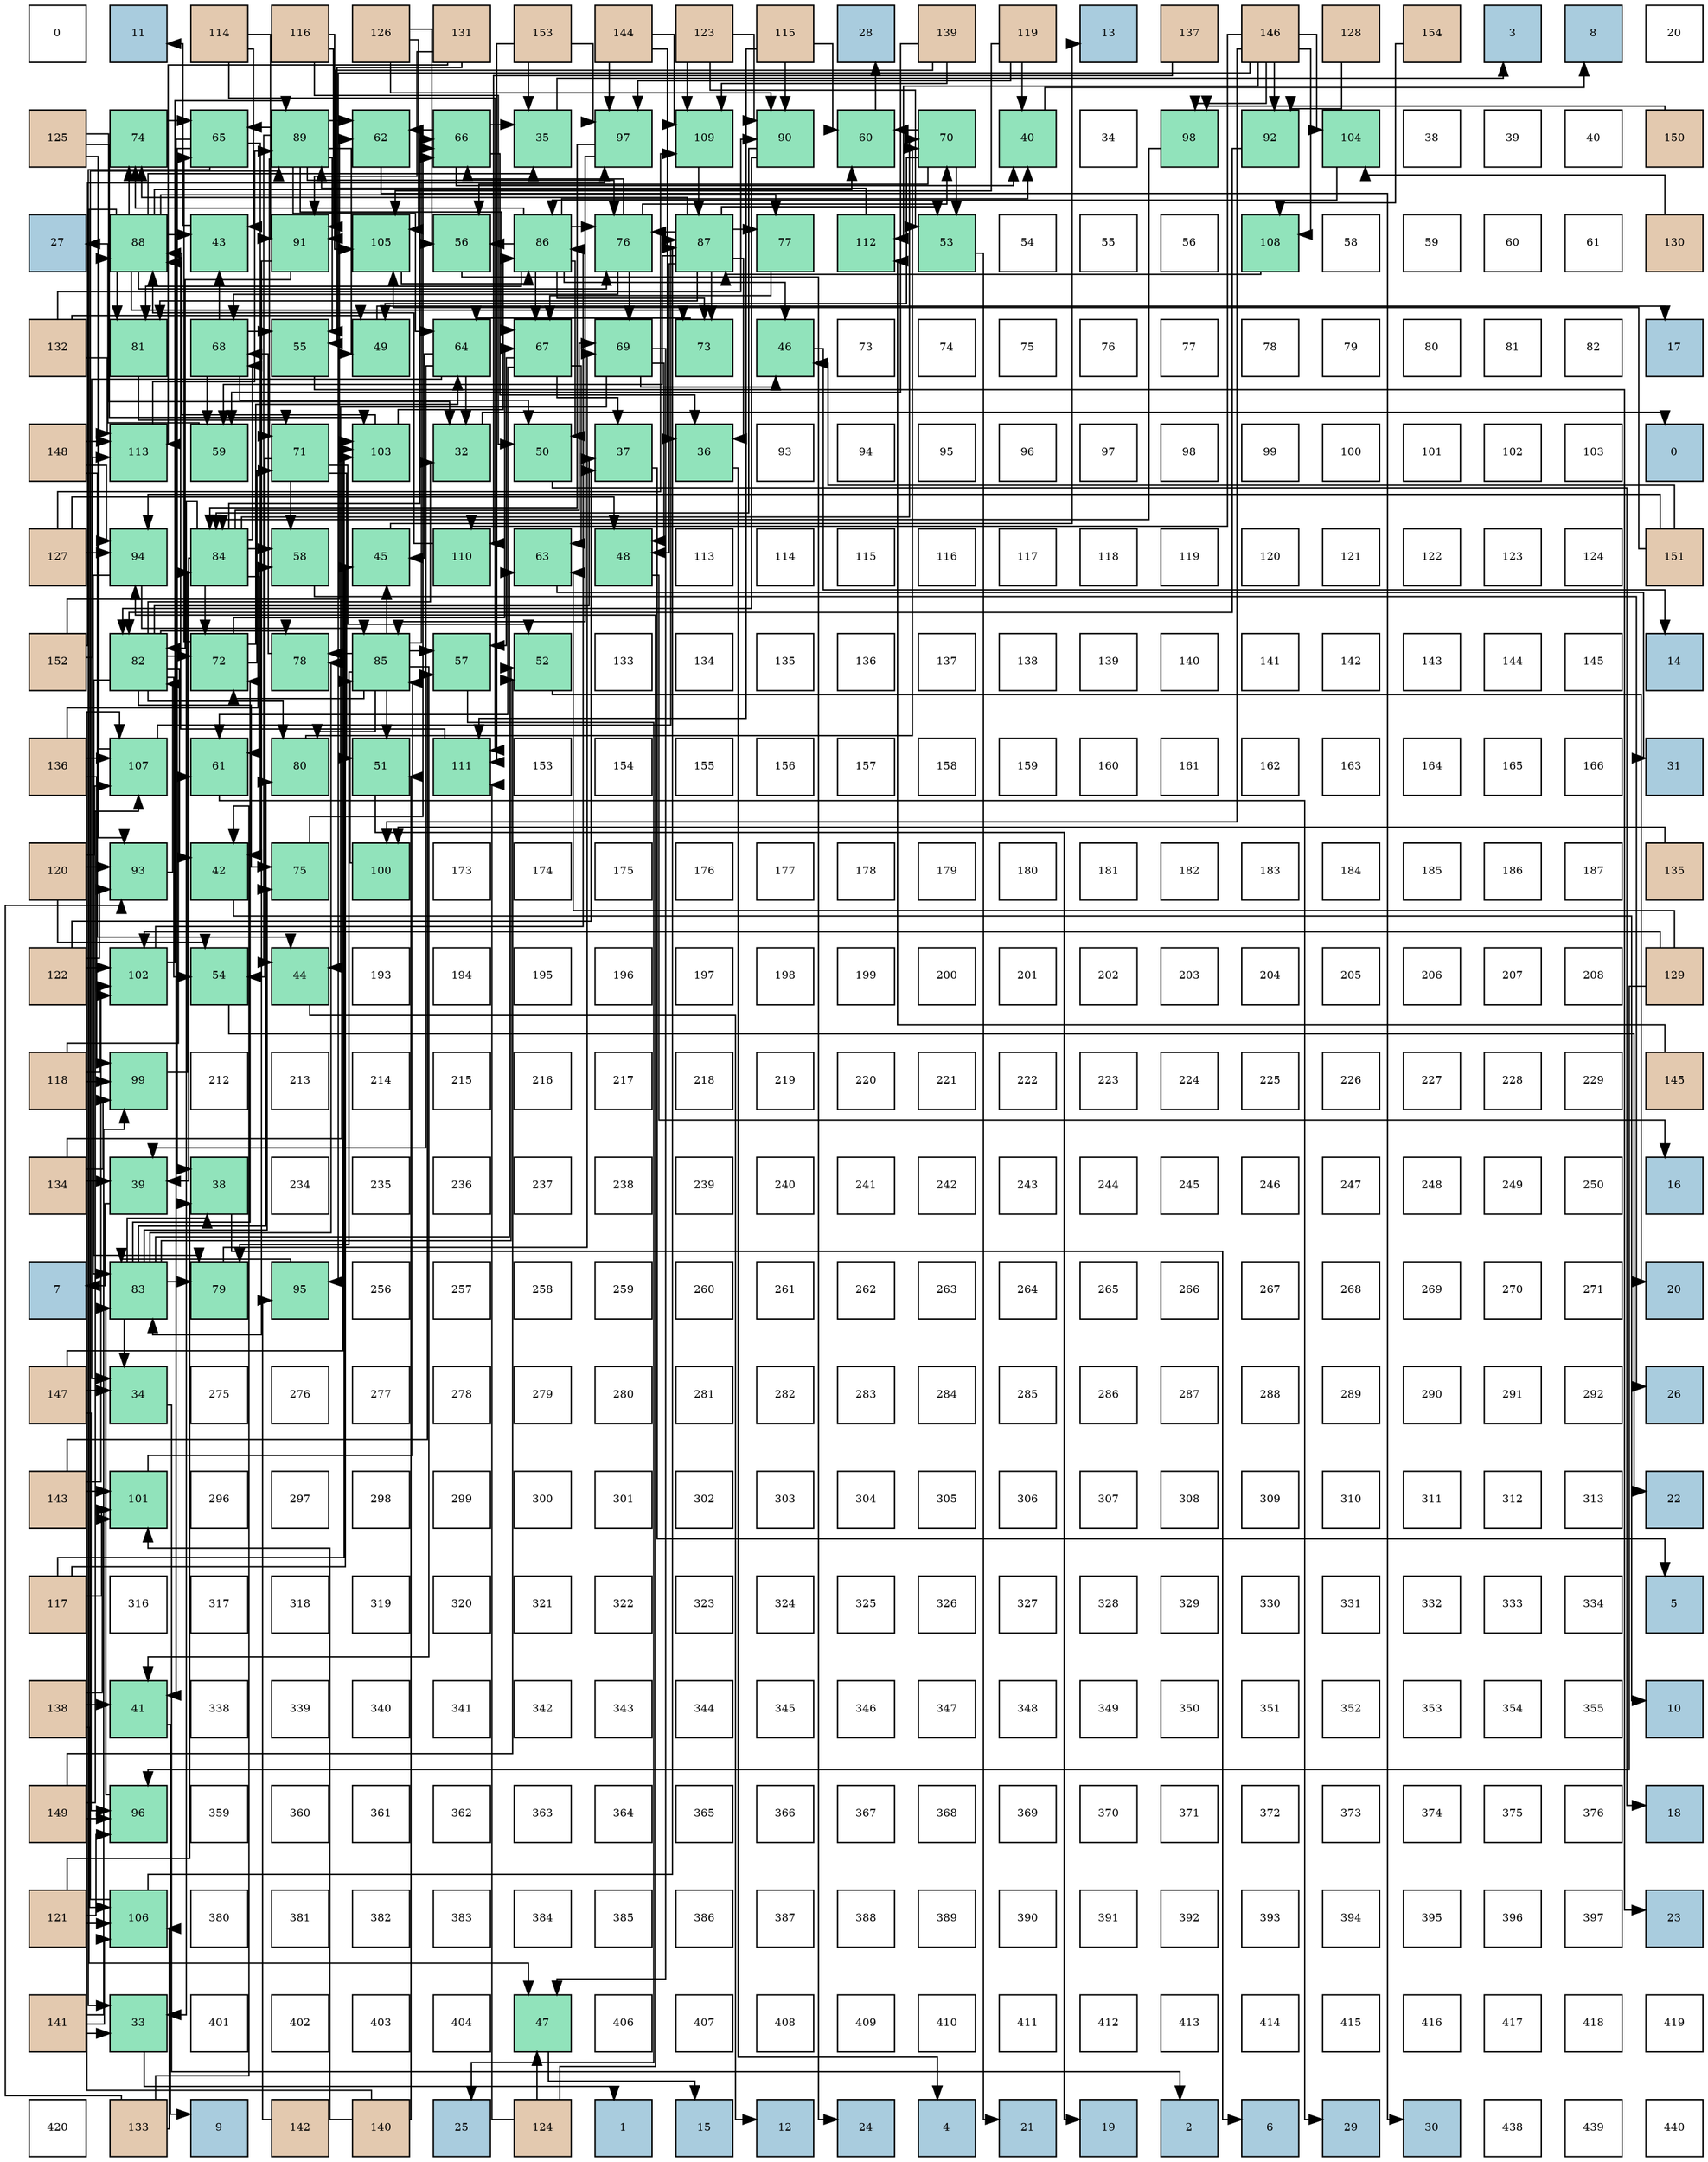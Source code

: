 digraph layout{
 rankdir=TB;
 splines=ortho;
 node [style=filled shape=square fixedsize=true width=0.6];
0[label="0", fontsize=8, fillcolor="#ffffff"];
1[label="11", fontsize=8, fillcolor="#a9ccde"];
2[label="114", fontsize=8, fillcolor="#e3c9af"];
3[label="116", fontsize=8, fillcolor="#e3c9af"];
4[label="126", fontsize=8, fillcolor="#e3c9af"];
5[label="131", fontsize=8, fillcolor="#e3c9af"];
6[label="153", fontsize=8, fillcolor="#e3c9af"];
7[label="144", fontsize=8, fillcolor="#e3c9af"];
8[label="123", fontsize=8, fillcolor="#e3c9af"];
9[label="115", fontsize=8, fillcolor="#e3c9af"];
10[label="28", fontsize=8, fillcolor="#a9ccde"];
11[label="139", fontsize=8, fillcolor="#e3c9af"];
12[label="119", fontsize=8, fillcolor="#e3c9af"];
13[label="13", fontsize=8, fillcolor="#a9ccde"];
14[label="137", fontsize=8, fillcolor="#e3c9af"];
15[label="146", fontsize=8, fillcolor="#e3c9af"];
16[label="128", fontsize=8, fillcolor="#e3c9af"];
17[label="154", fontsize=8, fillcolor="#e3c9af"];
18[label="3", fontsize=8, fillcolor="#a9ccde"];
19[label="8", fontsize=8, fillcolor="#a9ccde"];
20[label="20", fontsize=8, fillcolor="#ffffff"];
21[label="125", fontsize=8, fillcolor="#e3c9af"];
22[label="74", fontsize=8, fillcolor="#91e3bb"];
23[label="65", fontsize=8, fillcolor="#91e3bb"];
24[label="89", fontsize=8, fillcolor="#91e3bb"];
25[label="62", fontsize=8, fillcolor="#91e3bb"];
26[label="66", fontsize=8, fillcolor="#91e3bb"];
27[label="35", fontsize=8, fillcolor="#91e3bb"];
28[label="97", fontsize=8, fillcolor="#91e3bb"];
29[label="109", fontsize=8, fillcolor="#91e3bb"];
30[label="90", fontsize=8, fillcolor="#91e3bb"];
31[label="60", fontsize=8, fillcolor="#91e3bb"];
32[label="70", fontsize=8, fillcolor="#91e3bb"];
33[label="40", fontsize=8, fillcolor="#91e3bb"];
34[label="34", fontsize=8, fillcolor="#ffffff"];
35[label="98", fontsize=8, fillcolor="#91e3bb"];
36[label="92", fontsize=8, fillcolor="#91e3bb"];
37[label="104", fontsize=8, fillcolor="#91e3bb"];
38[label="38", fontsize=8, fillcolor="#ffffff"];
39[label="39", fontsize=8, fillcolor="#ffffff"];
40[label="40", fontsize=8, fillcolor="#ffffff"];
41[label="150", fontsize=8, fillcolor="#e3c9af"];
42[label="27", fontsize=8, fillcolor="#a9ccde"];
43[label="88", fontsize=8, fillcolor="#91e3bb"];
44[label="43", fontsize=8, fillcolor="#91e3bb"];
45[label="91", fontsize=8, fillcolor="#91e3bb"];
46[label="105", fontsize=8, fillcolor="#91e3bb"];
47[label="56", fontsize=8, fillcolor="#91e3bb"];
48[label="86", fontsize=8, fillcolor="#91e3bb"];
49[label="76", fontsize=8, fillcolor="#91e3bb"];
50[label="87", fontsize=8, fillcolor="#91e3bb"];
51[label="77", fontsize=8, fillcolor="#91e3bb"];
52[label="112", fontsize=8, fillcolor="#91e3bb"];
53[label="53", fontsize=8, fillcolor="#91e3bb"];
54[label="54", fontsize=8, fillcolor="#ffffff"];
55[label="55", fontsize=8, fillcolor="#ffffff"];
56[label="56", fontsize=8, fillcolor="#ffffff"];
57[label="108", fontsize=8, fillcolor="#91e3bb"];
58[label="58", fontsize=8, fillcolor="#ffffff"];
59[label="59", fontsize=8, fillcolor="#ffffff"];
60[label="60", fontsize=8, fillcolor="#ffffff"];
61[label="61", fontsize=8, fillcolor="#ffffff"];
62[label="130", fontsize=8, fillcolor="#e3c9af"];
63[label="132", fontsize=8, fillcolor="#e3c9af"];
64[label="81", fontsize=8, fillcolor="#91e3bb"];
65[label="68", fontsize=8, fillcolor="#91e3bb"];
66[label="55", fontsize=8, fillcolor="#91e3bb"];
67[label="49", fontsize=8, fillcolor="#91e3bb"];
68[label="64", fontsize=8, fillcolor="#91e3bb"];
69[label="67", fontsize=8, fillcolor="#91e3bb"];
70[label="69", fontsize=8, fillcolor="#91e3bb"];
71[label="73", fontsize=8, fillcolor="#91e3bb"];
72[label="46", fontsize=8, fillcolor="#91e3bb"];
73[label="73", fontsize=8, fillcolor="#ffffff"];
74[label="74", fontsize=8, fillcolor="#ffffff"];
75[label="75", fontsize=8, fillcolor="#ffffff"];
76[label="76", fontsize=8, fillcolor="#ffffff"];
77[label="77", fontsize=8, fillcolor="#ffffff"];
78[label="78", fontsize=8, fillcolor="#ffffff"];
79[label="79", fontsize=8, fillcolor="#ffffff"];
80[label="80", fontsize=8, fillcolor="#ffffff"];
81[label="81", fontsize=8, fillcolor="#ffffff"];
82[label="82", fontsize=8, fillcolor="#ffffff"];
83[label="17", fontsize=8, fillcolor="#a9ccde"];
84[label="148", fontsize=8, fillcolor="#e3c9af"];
85[label="113", fontsize=8, fillcolor="#91e3bb"];
86[label="59", fontsize=8, fillcolor="#91e3bb"];
87[label="71", fontsize=8, fillcolor="#91e3bb"];
88[label="103", fontsize=8, fillcolor="#91e3bb"];
89[label="32", fontsize=8, fillcolor="#91e3bb"];
90[label="50", fontsize=8, fillcolor="#91e3bb"];
91[label="37", fontsize=8, fillcolor="#91e3bb"];
92[label="36", fontsize=8, fillcolor="#91e3bb"];
93[label="93", fontsize=8, fillcolor="#ffffff"];
94[label="94", fontsize=8, fillcolor="#ffffff"];
95[label="95", fontsize=8, fillcolor="#ffffff"];
96[label="96", fontsize=8, fillcolor="#ffffff"];
97[label="97", fontsize=8, fillcolor="#ffffff"];
98[label="98", fontsize=8, fillcolor="#ffffff"];
99[label="99", fontsize=8, fillcolor="#ffffff"];
100[label="100", fontsize=8, fillcolor="#ffffff"];
101[label="101", fontsize=8, fillcolor="#ffffff"];
102[label="102", fontsize=8, fillcolor="#ffffff"];
103[label="103", fontsize=8, fillcolor="#ffffff"];
104[label="0", fontsize=8, fillcolor="#a9ccde"];
105[label="127", fontsize=8, fillcolor="#e3c9af"];
106[label="94", fontsize=8, fillcolor="#91e3bb"];
107[label="84", fontsize=8, fillcolor="#91e3bb"];
108[label="58", fontsize=8, fillcolor="#91e3bb"];
109[label="45", fontsize=8, fillcolor="#91e3bb"];
110[label="110", fontsize=8, fillcolor="#91e3bb"];
111[label="63", fontsize=8, fillcolor="#91e3bb"];
112[label="48", fontsize=8, fillcolor="#91e3bb"];
113[label="113", fontsize=8, fillcolor="#ffffff"];
114[label="114", fontsize=8, fillcolor="#ffffff"];
115[label="115", fontsize=8, fillcolor="#ffffff"];
116[label="116", fontsize=8, fillcolor="#ffffff"];
117[label="117", fontsize=8, fillcolor="#ffffff"];
118[label="118", fontsize=8, fillcolor="#ffffff"];
119[label="119", fontsize=8, fillcolor="#ffffff"];
120[label="120", fontsize=8, fillcolor="#ffffff"];
121[label="121", fontsize=8, fillcolor="#ffffff"];
122[label="122", fontsize=8, fillcolor="#ffffff"];
123[label="123", fontsize=8, fillcolor="#ffffff"];
124[label="124", fontsize=8, fillcolor="#ffffff"];
125[label="151", fontsize=8, fillcolor="#e3c9af"];
126[label="152", fontsize=8, fillcolor="#e3c9af"];
127[label="82", fontsize=8, fillcolor="#91e3bb"];
128[label="72", fontsize=8, fillcolor="#91e3bb"];
129[label="78", fontsize=8, fillcolor="#91e3bb"];
130[label="85", fontsize=8, fillcolor="#91e3bb"];
131[label="57", fontsize=8, fillcolor="#91e3bb"];
132[label="52", fontsize=8, fillcolor="#91e3bb"];
133[label="133", fontsize=8, fillcolor="#ffffff"];
134[label="134", fontsize=8, fillcolor="#ffffff"];
135[label="135", fontsize=8, fillcolor="#ffffff"];
136[label="136", fontsize=8, fillcolor="#ffffff"];
137[label="137", fontsize=8, fillcolor="#ffffff"];
138[label="138", fontsize=8, fillcolor="#ffffff"];
139[label="139", fontsize=8, fillcolor="#ffffff"];
140[label="140", fontsize=8, fillcolor="#ffffff"];
141[label="141", fontsize=8, fillcolor="#ffffff"];
142[label="142", fontsize=8, fillcolor="#ffffff"];
143[label="143", fontsize=8, fillcolor="#ffffff"];
144[label="144", fontsize=8, fillcolor="#ffffff"];
145[label="145", fontsize=8, fillcolor="#ffffff"];
146[label="14", fontsize=8, fillcolor="#a9ccde"];
147[label="136", fontsize=8, fillcolor="#e3c9af"];
148[label="107", fontsize=8, fillcolor="#91e3bb"];
149[label="61", fontsize=8, fillcolor="#91e3bb"];
150[label="80", fontsize=8, fillcolor="#91e3bb"];
151[label="51", fontsize=8, fillcolor="#91e3bb"];
152[label="111", fontsize=8, fillcolor="#91e3bb"];
153[label="153", fontsize=8, fillcolor="#ffffff"];
154[label="154", fontsize=8, fillcolor="#ffffff"];
155[label="155", fontsize=8, fillcolor="#ffffff"];
156[label="156", fontsize=8, fillcolor="#ffffff"];
157[label="157", fontsize=8, fillcolor="#ffffff"];
158[label="158", fontsize=8, fillcolor="#ffffff"];
159[label="159", fontsize=8, fillcolor="#ffffff"];
160[label="160", fontsize=8, fillcolor="#ffffff"];
161[label="161", fontsize=8, fillcolor="#ffffff"];
162[label="162", fontsize=8, fillcolor="#ffffff"];
163[label="163", fontsize=8, fillcolor="#ffffff"];
164[label="164", fontsize=8, fillcolor="#ffffff"];
165[label="165", fontsize=8, fillcolor="#ffffff"];
166[label="166", fontsize=8, fillcolor="#ffffff"];
167[label="31", fontsize=8, fillcolor="#a9ccde"];
168[label="120", fontsize=8, fillcolor="#e3c9af"];
169[label="93", fontsize=8, fillcolor="#91e3bb"];
170[label="42", fontsize=8, fillcolor="#91e3bb"];
171[label="75", fontsize=8, fillcolor="#91e3bb"];
172[label="100", fontsize=8, fillcolor="#91e3bb"];
173[label="173", fontsize=8, fillcolor="#ffffff"];
174[label="174", fontsize=8, fillcolor="#ffffff"];
175[label="175", fontsize=8, fillcolor="#ffffff"];
176[label="176", fontsize=8, fillcolor="#ffffff"];
177[label="177", fontsize=8, fillcolor="#ffffff"];
178[label="178", fontsize=8, fillcolor="#ffffff"];
179[label="179", fontsize=8, fillcolor="#ffffff"];
180[label="180", fontsize=8, fillcolor="#ffffff"];
181[label="181", fontsize=8, fillcolor="#ffffff"];
182[label="182", fontsize=8, fillcolor="#ffffff"];
183[label="183", fontsize=8, fillcolor="#ffffff"];
184[label="184", fontsize=8, fillcolor="#ffffff"];
185[label="185", fontsize=8, fillcolor="#ffffff"];
186[label="186", fontsize=8, fillcolor="#ffffff"];
187[label="187", fontsize=8, fillcolor="#ffffff"];
188[label="135", fontsize=8, fillcolor="#e3c9af"];
189[label="122", fontsize=8, fillcolor="#e3c9af"];
190[label="102", fontsize=8, fillcolor="#91e3bb"];
191[label="54", fontsize=8, fillcolor="#91e3bb"];
192[label="44", fontsize=8, fillcolor="#91e3bb"];
193[label="193", fontsize=8, fillcolor="#ffffff"];
194[label="194", fontsize=8, fillcolor="#ffffff"];
195[label="195", fontsize=8, fillcolor="#ffffff"];
196[label="196", fontsize=8, fillcolor="#ffffff"];
197[label="197", fontsize=8, fillcolor="#ffffff"];
198[label="198", fontsize=8, fillcolor="#ffffff"];
199[label="199", fontsize=8, fillcolor="#ffffff"];
200[label="200", fontsize=8, fillcolor="#ffffff"];
201[label="201", fontsize=8, fillcolor="#ffffff"];
202[label="202", fontsize=8, fillcolor="#ffffff"];
203[label="203", fontsize=8, fillcolor="#ffffff"];
204[label="204", fontsize=8, fillcolor="#ffffff"];
205[label="205", fontsize=8, fillcolor="#ffffff"];
206[label="206", fontsize=8, fillcolor="#ffffff"];
207[label="207", fontsize=8, fillcolor="#ffffff"];
208[label="208", fontsize=8, fillcolor="#ffffff"];
209[label="129", fontsize=8, fillcolor="#e3c9af"];
210[label="118", fontsize=8, fillcolor="#e3c9af"];
211[label="99", fontsize=8, fillcolor="#91e3bb"];
212[label="212", fontsize=8, fillcolor="#ffffff"];
213[label="213", fontsize=8, fillcolor="#ffffff"];
214[label="214", fontsize=8, fillcolor="#ffffff"];
215[label="215", fontsize=8, fillcolor="#ffffff"];
216[label="216", fontsize=8, fillcolor="#ffffff"];
217[label="217", fontsize=8, fillcolor="#ffffff"];
218[label="218", fontsize=8, fillcolor="#ffffff"];
219[label="219", fontsize=8, fillcolor="#ffffff"];
220[label="220", fontsize=8, fillcolor="#ffffff"];
221[label="221", fontsize=8, fillcolor="#ffffff"];
222[label="222", fontsize=8, fillcolor="#ffffff"];
223[label="223", fontsize=8, fillcolor="#ffffff"];
224[label="224", fontsize=8, fillcolor="#ffffff"];
225[label="225", fontsize=8, fillcolor="#ffffff"];
226[label="226", fontsize=8, fillcolor="#ffffff"];
227[label="227", fontsize=8, fillcolor="#ffffff"];
228[label="228", fontsize=8, fillcolor="#ffffff"];
229[label="229", fontsize=8, fillcolor="#ffffff"];
230[label="145", fontsize=8, fillcolor="#e3c9af"];
231[label="134", fontsize=8, fillcolor="#e3c9af"];
232[label="39", fontsize=8, fillcolor="#91e3bb"];
233[label="38", fontsize=8, fillcolor="#91e3bb"];
234[label="234", fontsize=8, fillcolor="#ffffff"];
235[label="235", fontsize=8, fillcolor="#ffffff"];
236[label="236", fontsize=8, fillcolor="#ffffff"];
237[label="237", fontsize=8, fillcolor="#ffffff"];
238[label="238", fontsize=8, fillcolor="#ffffff"];
239[label="239", fontsize=8, fillcolor="#ffffff"];
240[label="240", fontsize=8, fillcolor="#ffffff"];
241[label="241", fontsize=8, fillcolor="#ffffff"];
242[label="242", fontsize=8, fillcolor="#ffffff"];
243[label="243", fontsize=8, fillcolor="#ffffff"];
244[label="244", fontsize=8, fillcolor="#ffffff"];
245[label="245", fontsize=8, fillcolor="#ffffff"];
246[label="246", fontsize=8, fillcolor="#ffffff"];
247[label="247", fontsize=8, fillcolor="#ffffff"];
248[label="248", fontsize=8, fillcolor="#ffffff"];
249[label="249", fontsize=8, fillcolor="#ffffff"];
250[label="250", fontsize=8, fillcolor="#ffffff"];
251[label="16", fontsize=8, fillcolor="#a9ccde"];
252[label="7", fontsize=8, fillcolor="#a9ccde"];
253[label="83", fontsize=8, fillcolor="#91e3bb"];
254[label="79", fontsize=8, fillcolor="#91e3bb"];
255[label="95", fontsize=8, fillcolor="#91e3bb"];
256[label="256", fontsize=8, fillcolor="#ffffff"];
257[label="257", fontsize=8, fillcolor="#ffffff"];
258[label="258", fontsize=8, fillcolor="#ffffff"];
259[label="259", fontsize=8, fillcolor="#ffffff"];
260[label="260", fontsize=8, fillcolor="#ffffff"];
261[label="261", fontsize=8, fillcolor="#ffffff"];
262[label="262", fontsize=8, fillcolor="#ffffff"];
263[label="263", fontsize=8, fillcolor="#ffffff"];
264[label="264", fontsize=8, fillcolor="#ffffff"];
265[label="265", fontsize=8, fillcolor="#ffffff"];
266[label="266", fontsize=8, fillcolor="#ffffff"];
267[label="267", fontsize=8, fillcolor="#ffffff"];
268[label="268", fontsize=8, fillcolor="#ffffff"];
269[label="269", fontsize=8, fillcolor="#ffffff"];
270[label="270", fontsize=8, fillcolor="#ffffff"];
271[label="271", fontsize=8, fillcolor="#ffffff"];
272[label="20", fontsize=8, fillcolor="#a9ccde"];
273[label="147", fontsize=8, fillcolor="#e3c9af"];
274[label="34", fontsize=8, fillcolor="#91e3bb"];
275[label="275", fontsize=8, fillcolor="#ffffff"];
276[label="276", fontsize=8, fillcolor="#ffffff"];
277[label="277", fontsize=8, fillcolor="#ffffff"];
278[label="278", fontsize=8, fillcolor="#ffffff"];
279[label="279", fontsize=8, fillcolor="#ffffff"];
280[label="280", fontsize=8, fillcolor="#ffffff"];
281[label="281", fontsize=8, fillcolor="#ffffff"];
282[label="282", fontsize=8, fillcolor="#ffffff"];
283[label="283", fontsize=8, fillcolor="#ffffff"];
284[label="284", fontsize=8, fillcolor="#ffffff"];
285[label="285", fontsize=8, fillcolor="#ffffff"];
286[label="286", fontsize=8, fillcolor="#ffffff"];
287[label="287", fontsize=8, fillcolor="#ffffff"];
288[label="288", fontsize=8, fillcolor="#ffffff"];
289[label="289", fontsize=8, fillcolor="#ffffff"];
290[label="290", fontsize=8, fillcolor="#ffffff"];
291[label="291", fontsize=8, fillcolor="#ffffff"];
292[label="292", fontsize=8, fillcolor="#ffffff"];
293[label="26", fontsize=8, fillcolor="#a9ccde"];
294[label="143", fontsize=8, fillcolor="#e3c9af"];
295[label="101", fontsize=8, fillcolor="#91e3bb"];
296[label="296", fontsize=8, fillcolor="#ffffff"];
297[label="297", fontsize=8, fillcolor="#ffffff"];
298[label="298", fontsize=8, fillcolor="#ffffff"];
299[label="299", fontsize=8, fillcolor="#ffffff"];
300[label="300", fontsize=8, fillcolor="#ffffff"];
301[label="301", fontsize=8, fillcolor="#ffffff"];
302[label="302", fontsize=8, fillcolor="#ffffff"];
303[label="303", fontsize=8, fillcolor="#ffffff"];
304[label="304", fontsize=8, fillcolor="#ffffff"];
305[label="305", fontsize=8, fillcolor="#ffffff"];
306[label="306", fontsize=8, fillcolor="#ffffff"];
307[label="307", fontsize=8, fillcolor="#ffffff"];
308[label="308", fontsize=8, fillcolor="#ffffff"];
309[label="309", fontsize=8, fillcolor="#ffffff"];
310[label="310", fontsize=8, fillcolor="#ffffff"];
311[label="311", fontsize=8, fillcolor="#ffffff"];
312[label="312", fontsize=8, fillcolor="#ffffff"];
313[label="313", fontsize=8, fillcolor="#ffffff"];
314[label="22", fontsize=8, fillcolor="#a9ccde"];
315[label="117", fontsize=8, fillcolor="#e3c9af"];
316[label="316", fontsize=8, fillcolor="#ffffff"];
317[label="317", fontsize=8, fillcolor="#ffffff"];
318[label="318", fontsize=8, fillcolor="#ffffff"];
319[label="319", fontsize=8, fillcolor="#ffffff"];
320[label="320", fontsize=8, fillcolor="#ffffff"];
321[label="321", fontsize=8, fillcolor="#ffffff"];
322[label="322", fontsize=8, fillcolor="#ffffff"];
323[label="323", fontsize=8, fillcolor="#ffffff"];
324[label="324", fontsize=8, fillcolor="#ffffff"];
325[label="325", fontsize=8, fillcolor="#ffffff"];
326[label="326", fontsize=8, fillcolor="#ffffff"];
327[label="327", fontsize=8, fillcolor="#ffffff"];
328[label="328", fontsize=8, fillcolor="#ffffff"];
329[label="329", fontsize=8, fillcolor="#ffffff"];
330[label="330", fontsize=8, fillcolor="#ffffff"];
331[label="331", fontsize=8, fillcolor="#ffffff"];
332[label="332", fontsize=8, fillcolor="#ffffff"];
333[label="333", fontsize=8, fillcolor="#ffffff"];
334[label="334", fontsize=8, fillcolor="#ffffff"];
335[label="5", fontsize=8, fillcolor="#a9ccde"];
336[label="138", fontsize=8, fillcolor="#e3c9af"];
337[label="41", fontsize=8, fillcolor="#91e3bb"];
338[label="338", fontsize=8, fillcolor="#ffffff"];
339[label="339", fontsize=8, fillcolor="#ffffff"];
340[label="340", fontsize=8, fillcolor="#ffffff"];
341[label="341", fontsize=8, fillcolor="#ffffff"];
342[label="342", fontsize=8, fillcolor="#ffffff"];
343[label="343", fontsize=8, fillcolor="#ffffff"];
344[label="344", fontsize=8, fillcolor="#ffffff"];
345[label="345", fontsize=8, fillcolor="#ffffff"];
346[label="346", fontsize=8, fillcolor="#ffffff"];
347[label="347", fontsize=8, fillcolor="#ffffff"];
348[label="348", fontsize=8, fillcolor="#ffffff"];
349[label="349", fontsize=8, fillcolor="#ffffff"];
350[label="350", fontsize=8, fillcolor="#ffffff"];
351[label="351", fontsize=8, fillcolor="#ffffff"];
352[label="352", fontsize=8, fillcolor="#ffffff"];
353[label="353", fontsize=8, fillcolor="#ffffff"];
354[label="354", fontsize=8, fillcolor="#ffffff"];
355[label="355", fontsize=8, fillcolor="#ffffff"];
356[label="10", fontsize=8, fillcolor="#a9ccde"];
357[label="149", fontsize=8, fillcolor="#e3c9af"];
358[label="96", fontsize=8, fillcolor="#91e3bb"];
359[label="359", fontsize=8, fillcolor="#ffffff"];
360[label="360", fontsize=8, fillcolor="#ffffff"];
361[label="361", fontsize=8, fillcolor="#ffffff"];
362[label="362", fontsize=8, fillcolor="#ffffff"];
363[label="363", fontsize=8, fillcolor="#ffffff"];
364[label="364", fontsize=8, fillcolor="#ffffff"];
365[label="365", fontsize=8, fillcolor="#ffffff"];
366[label="366", fontsize=8, fillcolor="#ffffff"];
367[label="367", fontsize=8, fillcolor="#ffffff"];
368[label="368", fontsize=8, fillcolor="#ffffff"];
369[label="369", fontsize=8, fillcolor="#ffffff"];
370[label="370", fontsize=8, fillcolor="#ffffff"];
371[label="371", fontsize=8, fillcolor="#ffffff"];
372[label="372", fontsize=8, fillcolor="#ffffff"];
373[label="373", fontsize=8, fillcolor="#ffffff"];
374[label="374", fontsize=8, fillcolor="#ffffff"];
375[label="375", fontsize=8, fillcolor="#ffffff"];
376[label="376", fontsize=8, fillcolor="#ffffff"];
377[label="18", fontsize=8, fillcolor="#a9ccde"];
378[label="121", fontsize=8, fillcolor="#e3c9af"];
379[label="106", fontsize=8, fillcolor="#91e3bb"];
380[label="380", fontsize=8, fillcolor="#ffffff"];
381[label="381", fontsize=8, fillcolor="#ffffff"];
382[label="382", fontsize=8, fillcolor="#ffffff"];
383[label="383", fontsize=8, fillcolor="#ffffff"];
384[label="384", fontsize=8, fillcolor="#ffffff"];
385[label="385", fontsize=8, fillcolor="#ffffff"];
386[label="386", fontsize=8, fillcolor="#ffffff"];
387[label="387", fontsize=8, fillcolor="#ffffff"];
388[label="388", fontsize=8, fillcolor="#ffffff"];
389[label="389", fontsize=8, fillcolor="#ffffff"];
390[label="390", fontsize=8, fillcolor="#ffffff"];
391[label="391", fontsize=8, fillcolor="#ffffff"];
392[label="392", fontsize=8, fillcolor="#ffffff"];
393[label="393", fontsize=8, fillcolor="#ffffff"];
394[label="394", fontsize=8, fillcolor="#ffffff"];
395[label="395", fontsize=8, fillcolor="#ffffff"];
396[label="396", fontsize=8, fillcolor="#ffffff"];
397[label="397", fontsize=8, fillcolor="#ffffff"];
398[label="23", fontsize=8, fillcolor="#a9ccde"];
399[label="141", fontsize=8, fillcolor="#e3c9af"];
400[label="33", fontsize=8, fillcolor="#91e3bb"];
401[label="401", fontsize=8, fillcolor="#ffffff"];
402[label="402", fontsize=8, fillcolor="#ffffff"];
403[label="403", fontsize=8, fillcolor="#ffffff"];
404[label="404", fontsize=8, fillcolor="#ffffff"];
405[label="47", fontsize=8, fillcolor="#91e3bb"];
406[label="406", fontsize=8, fillcolor="#ffffff"];
407[label="407", fontsize=8, fillcolor="#ffffff"];
408[label="408", fontsize=8, fillcolor="#ffffff"];
409[label="409", fontsize=8, fillcolor="#ffffff"];
410[label="410", fontsize=8, fillcolor="#ffffff"];
411[label="411", fontsize=8, fillcolor="#ffffff"];
412[label="412", fontsize=8, fillcolor="#ffffff"];
413[label="413", fontsize=8, fillcolor="#ffffff"];
414[label="414", fontsize=8, fillcolor="#ffffff"];
415[label="415", fontsize=8, fillcolor="#ffffff"];
416[label="416", fontsize=8, fillcolor="#ffffff"];
417[label="417", fontsize=8, fillcolor="#ffffff"];
418[label="418", fontsize=8, fillcolor="#ffffff"];
419[label="419", fontsize=8, fillcolor="#ffffff"];
420[label="420", fontsize=8, fillcolor="#ffffff"];
421[label="133", fontsize=8, fillcolor="#e3c9af"];
422[label="9", fontsize=8, fillcolor="#a9ccde"];
423[label="142", fontsize=8, fillcolor="#e3c9af"];
424[label="140", fontsize=8, fillcolor="#e3c9af"];
425[label="25", fontsize=8, fillcolor="#a9ccde"];
426[label="124", fontsize=8, fillcolor="#e3c9af"];
427[label="1", fontsize=8, fillcolor="#a9ccde"];
428[label="15", fontsize=8, fillcolor="#a9ccde"];
429[label="12", fontsize=8, fillcolor="#a9ccde"];
430[label="24", fontsize=8, fillcolor="#a9ccde"];
431[label="4", fontsize=8, fillcolor="#a9ccde"];
432[label="21", fontsize=8, fillcolor="#a9ccde"];
433[label="19", fontsize=8, fillcolor="#a9ccde"];
434[label="2", fontsize=8, fillcolor="#a9ccde"];
435[label="6", fontsize=8, fillcolor="#a9ccde"];
436[label="29", fontsize=8, fillcolor="#a9ccde"];
437[label="30", fontsize=8, fillcolor="#a9ccde"];
438[label="438", fontsize=8, fillcolor="#ffffff"];
439[label="439", fontsize=8, fillcolor="#ffffff"];
440[label="440", fontsize=8, fillcolor="#ffffff"];
edge [constraint=false, style=vis];89 -> 104;
400 -> 427;
274 -> 434;
27 -> 18;
92 -> 431;
91 -> 335;
233 -> 435;
232 -> 252;
33 -> 19;
337 -> 422;
170 -> 356;
44 -> 1;
192 -> 429;
109 -> 13;
72 -> 146;
405 -> 428;
112 -> 251;
67 -> 83;
90 -> 377;
151 -> 433;
132 -> 272;
53 -> 432;
191 -> 314;
66 -> 398;
47 -> 430;
131 -> 425;
108 -> 293;
86 -> 42;
31 -> 10;
149 -> 436;
25 -> 437;
111 -> 167;
68 -> 89;
68 -> 274;
68 -> 232;
68 -> 109;
23 -> 400;
23 -> 233;
23 -> 337;
23 -> 170;
26 -> 27;
26 -> 92;
26 -> 33;
26 -> 25;
69 -> 91;
69 -> 131;
69 -> 149;
69 -> 111;
65 -> 44;
65 -> 90;
65 -> 66;
65 -> 86;
70 -> 192;
70 -> 72;
70 -> 405;
70 -> 112;
32 -> 67;
32 -> 53;
32 -> 47;
32 -> 31;
87 -> 151;
87 -> 132;
87 -> 191;
87 -> 108;
128 -> 68;
128 -> 23;
128 -> 69;
128 -> 87;
71 -> 68;
22 -> 23;
171 -> 26;
49 -> 26;
49 -> 65;
49 -> 70;
49 -> 32;
51 -> 69;
129 -> 65;
254 -> 70;
150 -> 32;
64 -> 87;
127 -> 89;
127 -> 91;
127 -> 170;
127 -> 191;
127 -> 128;
127 -> 171;
127 -> 129;
127 -> 254;
127 -> 150;
253 -> 274;
253 -> 233;
253 -> 132;
253 -> 111;
253 -> 128;
253 -> 171;
253 -> 129;
253 -> 254;
253 -> 150;
107 -> 400;
107 -> 232;
107 -> 108;
107 -> 149;
107 -> 26;
107 -> 65;
107 -> 70;
107 -> 32;
107 -> 128;
130 -> 337;
130 -> 109;
130 -> 151;
130 -> 131;
130 -> 26;
130 -> 128;
130 -> 129;
130 -> 254;
130 -> 150;
48 -> 33;
48 -> 72;
48 -> 90;
48 -> 47;
48 -> 69;
48 -> 71;
48 -> 22;
48 -> 49;
48 -> 64;
50 -> 92;
50 -> 112;
50 -> 53;
50 -> 86;
50 -> 71;
50 -> 22;
50 -> 49;
50 -> 51;
50 -> 64;
43 -> 27;
43 -> 44;
43 -> 405;
43 -> 31;
43 -> 71;
43 -> 22;
43 -> 49;
43 -> 51;
43 -> 64;
24 -> 192;
24 -> 67;
24 -> 66;
24 -> 25;
24 -> 68;
24 -> 23;
24 -> 69;
24 -> 87;
24 -> 49;
30 -> 127;
30 -> 107;
45 -> 127;
45 -> 253;
36 -> 127;
169 -> 127;
106 -> 253;
106 -> 130;
255 -> 253;
358 -> 253;
28 -> 107;
28 -> 130;
35 -> 107;
211 -> 107;
172 -> 130;
295 -> 130;
190 -> 48;
190 -> 24;
88 -> 48;
88 -> 43;
37 -> 48;
46 -> 48;
379 -> 50;
379 -> 24;
148 -> 50;
148 -> 43;
57 -> 50;
29 -> 50;
110 -> 43;
152 -> 43;
52 -> 24;
85 -> 24;
2 -> 44;
2 -> 45;
2 -> 152;
9 -> 31;
9 -> 30;
9 -> 152;
3 -> 90;
3 -> 45;
3 -> 46;
315 -> 109;
315 -> 295;
315 -> 88;
210 -> 149;
210 -> 211;
210 -> 190;
12 -> 33;
12 -> 28;
12 -> 46;
168 -> 191;
168 -> 169;
168 -> 148;
378 -> 233;
378 -> 358;
378 -> 379;
189 -> 91;
189 -> 169;
189 -> 190;
8 -> 53;
8 -> 30;
8 -> 29;
426 -> 405;
426 -> 106;
426 -> 152;
21 -> 89;
21 -> 169;
21 -> 88;
4 -> 47;
4 -> 30;
4 -> 46;
105 -> 112;
105 -> 106;
105 -> 29;
16 -> 36;
209 -> 111;
209 -> 358;
209 -> 190;
62 -> 37;
5 -> 66;
5 -> 45;
5 -> 85;
63 -> 67;
63 -> 30;
63 -> 85;
421 -> 170;
421 -> 169;
421 -> 379;
231 -> 232;
231 -> 211;
231 -> 88;
188 -> 172;
147 -> 108;
147 -> 211;
147 -> 148;
14 -> 110;
336 -> 337;
336 -> 295;
336 -> 379;
11 -> 86;
11 -> 45;
11 -> 29;
424 -> 151;
424 -> 295;
424 -> 148;
399 -> 400;
399 -> 211;
399 -> 379;
423 -> 255;
294 -> 131;
294 -> 295;
294 -> 190;
7 -> 92;
7 -> 28;
7 -> 29;
230 -> 52;
15 -> 36;
15 -> 255;
15 -> 35;
15 -> 172;
15 -> 37;
15 -> 57;
15 -> 110;
15 -> 52;
273 -> 274;
273 -> 358;
273 -> 88;
84 -> 192;
84 -> 106;
84 -> 85;
357 -> 132;
357 -> 358;
357 -> 148;
41 -> 35;
125 -> 72;
125 -> 106;
125 -> 46;
126 -> 25;
126 -> 28;
126 -> 85;
6 -> 27;
6 -> 28;
6 -> 152;
17 -> 57;
edge [constraint=true, style=invis];
0 -> 21 -> 42 -> 63 -> 84 -> 105 -> 126 -> 147 -> 168 -> 189 -> 210 -> 231 -> 252 -> 273 -> 294 -> 315 -> 336 -> 357 -> 378 -> 399 -> 420;
1 -> 22 -> 43 -> 64 -> 85 -> 106 -> 127 -> 148 -> 169 -> 190 -> 211 -> 232 -> 253 -> 274 -> 295 -> 316 -> 337 -> 358 -> 379 -> 400 -> 421;
2 -> 23 -> 44 -> 65 -> 86 -> 107 -> 128 -> 149 -> 170 -> 191 -> 212 -> 233 -> 254 -> 275 -> 296 -> 317 -> 338 -> 359 -> 380 -> 401 -> 422;
3 -> 24 -> 45 -> 66 -> 87 -> 108 -> 129 -> 150 -> 171 -> 192 -> 213 -> 234 -> 255 -> 276 -> 297 -> 318 -> 339 -> 360 -> 381 -> 402 -> 423;
4 -> 25 -> 46 -> 67 -> 88 -> 109 -> 130 -> 151 -> 172 -> 193 -> 214 -> 235 -> 256 -> 277 -> 298 -> 319 -> 340 -> 361 -> 382 -> 403 -> 424;
5 -> 26 -> 47 -> 68 -> 89 -> 110 -> 131 -> 152 -> 173 -> 194 -> 215 -> 236 -> 257 -> 278 -> 299 -> 320 -> 341 -> 362 -> 383 -> 404 -> 425;
6 -> 27 -> 48 -> 69 -> 90 -> 111 -> 132 -> 153 -> 174 -> 195 -> 216 -> 237 -> 258 -> 279 -> 300 -> 321 -> 342 -> 363 -> 384 -> 405 -> 426;
7 -> 28 -> 49 -> 70 -> 91 -> 112 -> 133 -> 154 -> 175 -> 196 -> 217 -> 238 -> 259 -> 280 -> 301 -> 322 -> 343 -> 364 -> 385 -> 406 -> 427;
8 -> 29 -> 50 -> 71 -> 92 -> 113 -> 134 -> 155 -> 176 -> 197 -> 218 -> 239 -> 260 -> 281 -> 302 -> 323 -> 344 -> 365 -> 386 -> 407 -> 428;
9 -> 30 -> 51 -> 72 -> 93 -> 114 -> 135 -> 156 -> 177 -> 198 -> 219 -> 240 -> 261 -> 282 -> 303 -> 324 -> 345 -> 366 -> 387 -> 408 -> 429;
10 -> 31 -> 52 -> 73 -> 94 -> 115 -> 136 -> 157 -> 178 -> 199 -> 220 -> 241 -> 262 -> 283 -> 304 -> 325 -> 346 -> 367 -> 388 -> 409 -> 430;
11 -> 32 -> 53 -> 74 -> 95 -> 116 -> 137 -> 158 -> 179 -> 200 -> 221 -> 242 -> 263 -> 284 -> 305 -> 326 -> 347 -> 368 -> 389 -> 410 -> 431;
12 -> 33 -> 54 -> 75 -> 96 -> 117 -> 138 -> 159 -> 180 -> 201 -> 222 -> 243 -> 264 -> 285 -> 306 -> 327 -> 348 -> 369 -> 390 -> 411 -> 432;
13 -> 34 -> 55 -> 76 -> 97 -> 118 -> 139 -> 160 -> 181 -> 202 -> 223 -> 244 -> 265 -> 286 -> 307 -> 328 -> 349 -> 370 -> 391 -> 412 -> 433;
14 -> 35 -> 56 -> 77 -> 98 -> 119 -> 140 -> 161 -> 182 -> 203 -> 224 -> 245 -> 266 -> 287 -> 308 -> 329 -> 350 -> 371 -> 392 -> 413 -> 434;
15 -> 36 -> 57 -> 78 -> 99 -> 120 -> 141 -> 162 -> 183 -> 204 -> 225 -> 246 -> 267 -> 288 -> 309 -> 330 -> 351 -> 372 -> 393 -> 414 -> 435;
16 -> 37 -> 58 -> 79 -> 100 -> 121 -> 142 -> 163 -> 184 -> 205 -> 226 -> 247 -> 268 -> 289 -> 310 -> 331 -> 352 -> 373 -> 394 -> 415 -> 436;
17 -> 38 -> 59 -> 80 -> 101 -> 122 -> 143 -> 164 -> 185 -> 206 -> 227 -> 248 -> 269 -> 290 -> 311 -> 332 -> 353 -> 374 -> 395 -> 416 -> 437;
18 -> 39 -> 60 -> 81 -> 102 -> 123 -> 144 -> 165 -> 186 -> 207 -> 228 -> 249 -> 270 -> 291 -> 312 -> 333 -> 354 -> 375 -> 396 -> 417 -> 438;
19 -> 40 -> 61 -> 82 -> 103 -> 124 -> 145 -> 166 -> 187 -> 208 -> 229 -> 250 -> 271 -> 292 -> 313 -> 334 -> 355 -> 376 -> 397 -> 418 -> 439;
20 -> 41 -> 62 -> 83 -> 104 -> 125 -> 146 -> 167 -> 188 -> 209 -> 230 -> 251 -> 272 -> 293 -> 314 -> 335 -> 356 -> 377 -> 398 -> 419 -> 440;
rank = same {0 -> 1 -> 2 -> 3 -> 4 -> 5 -> 6 -> 7 -> 8 -> 9 -> 10 -> 11 -> 12 -> 13 -> 14 -> 15 -> 16 -> 17 -> 18 -> 19 -> 20};
rank = same {21 -> 22 -> 23 -> 24 -> 25 -> 26 -> 27 -> 28 -> 29 -> 30 -> 31 -> 32 -> 33 -> 34 -> 35 -> 36 -> 37 -> 38 -> 39 -> 40 -> 41};
rank = same {42 -> 43 -> 44 -> 45 -> 46 -> 47 -> 48 -> 49 -> 50 -> 51 -> 52 -> 53 -> 54 -> 55 -> 56 -> 57 -> 58 -> 59 -> 60 -> 61 -> 62};
rank = same {63 -> 64 -> 65 -> 66 -> 67 -> 68 -> 69 -> 70 -> 71 -> 72 -> 73 -> 74 -> 75 -> 76 -> 77 -> 78 -> 79 -> 80 -> 81 -> 82 -> 83};
rank = same {84 -> 85 -> 86 -> 87 -> 88 -> 89 -> 90 -> 91 -> 92 -> 93 -> 94 -> 95 -> 96 -> 97 -> 98 -> 99 -> 100 -> 101 -> 102 -> 103 -> 104};
rank = same {105 -> 106 -> 107 -> 108 -> 109 -> 110 -> 111 -> 112 -> 113 -> 114 -> 115 -> 116 -> 117 -> 118 -> 119 -> 120 -> 121 -> 122 -> 123 -> 124 -> 125};
rank = same {126 -> 127 -> 128 -> 129 -> 130 -> 131 -> 132 -> 133 -> 134 -> 135 -> 136 -> 137 -> 138 -> 139 -> 140 -> 141 -> 142 -> 143 -> 144 -> 145 -> 146};
rank = same {147 -> 148 -> 149 -> 150 -> 151 -> 152 -> 153 -> 154 -> 155 -> 156 -> 157 -> 158 -> 159 -> 160 -> 161 -> 162 -> 163 -> 164 -> 165 -> 166 -> 167};
rank = same {168 -> 169 -> 170 -> 171 -> 172 -> 173 -> 174 -> 175 -> 176 -> 177 -> 178 -> 179 -> 180 -> 181 -> 182 -> 183 -> 184 -> 185 -> 186 -> 187 -> 188};
rank = same {189 -> 190 -> 191 -> 192 -> 193 -> 194 -> 195 -> 196 -> 197 -> 198 -> 199 -> 200 -> 201 -> 202 -> 203 -> 204 -> 205 -> 206 -> 207 -> 208 -> 209};
rank = same {210 -> 211 -> 212 -> 213 -> 214 -> 215 -> 216 -> 217 -> 218 -> 219 -> 220 -> 221 -> 222 -> 223 -> 224 -> 225 -> 226 -> 227 -> 228 -> 229 -> 230};
rank = same {231 -> 232 -> 233 -> 234 -> 235 -> 236 -> 237 -> 238 -> 239 -> 240 -> 241 -> 242 -> 243 -> 244 -> 245 -> 246 -> 247 -> 248 -> 249 -> 250 -> 251};
rank = same {252 -> 253 -> 254 -> 255 -> 256 -> 257 -> 258 -> 259 -> 260 -> 261 -> 262 -> 263 -> 264 -> 265 -> 266 -> 267 -> 268 -> 269 -> 270 -> 271 -> 272};
rank = same {273 -> 274 -> 275 -> 276 -> 277 -> 278 -> 279 -> 280 -> 281 -> 282 -> 283 -> 284 -> 285 -> 286 -> 287 -> 288 -> 289 -> 290 -> 291 -> 292 -> 293};
rank = same {294 -> 295 -> 296 -> 297 -> 298 -> 299 -> 300 -> 301 -> 302 -> 303 -> 304 -> 305 -> 306 -> 307 -> 308 -> 309 -> 310 -> 311 -> 312 -> 313 -> 314};
rank = same {315 -> 316 -> 317 -> 318 -> 319 -> 320 -> 321 -> 322 -> 323 -> 324 -> 325 -> 326 -> 327 -> 328 -> 329 -> 330 -> 331 -> 332 -> 333 -> 334 -> 335};
rank = same {336 -> 337 -> 338 -> 339 -> 340 -> 341 -> 342 -> 343 -> 344 -> 345 -> 346 -> 347 -> 348 -> 349 -> 350 -> 351 -> 352 -> 353 -> 354 -> 355 -> 356};
rank = same {357 -> 358 -> 359 -> 360 -> 361 -> 362 -> 363 -> 364 -> 365 -> 366 -> 367 -> 368 -> 369 -> 370 -> 371 -> 372 -> 373 -> 374 -> 375 -> 376 -> 377};
rank = same {378 -> 379 -> 380 -> 381 -> 382 -> 383 -> 384 -> 385 -> 386 -> 387 -> 388 -> 389 -> 390 -> 391 -> 392 -> 393 -> 394 -> 395 -> 396 -> 397 -> 398};
rank = same {399 -> 400 -> 401 -> 402 -> 403 -> 404 -> 405 -> 406 -> 407 -> 408 -> 409 -> 410 -> 411 -> 412 -> 413 -> 414 -> 415 -> 416 -> 417 -> 418 -> 419};
rank = same {420 -> 421 -> 422 -> 423 -> 424 -> 425 -> 426 -> 427 -> 428 -> 429 -> 430 -> 431 -> 432 -> 433 -> 434 -> 435 -> 436 -> 437 -> 438 -> 439 -> 440};
}